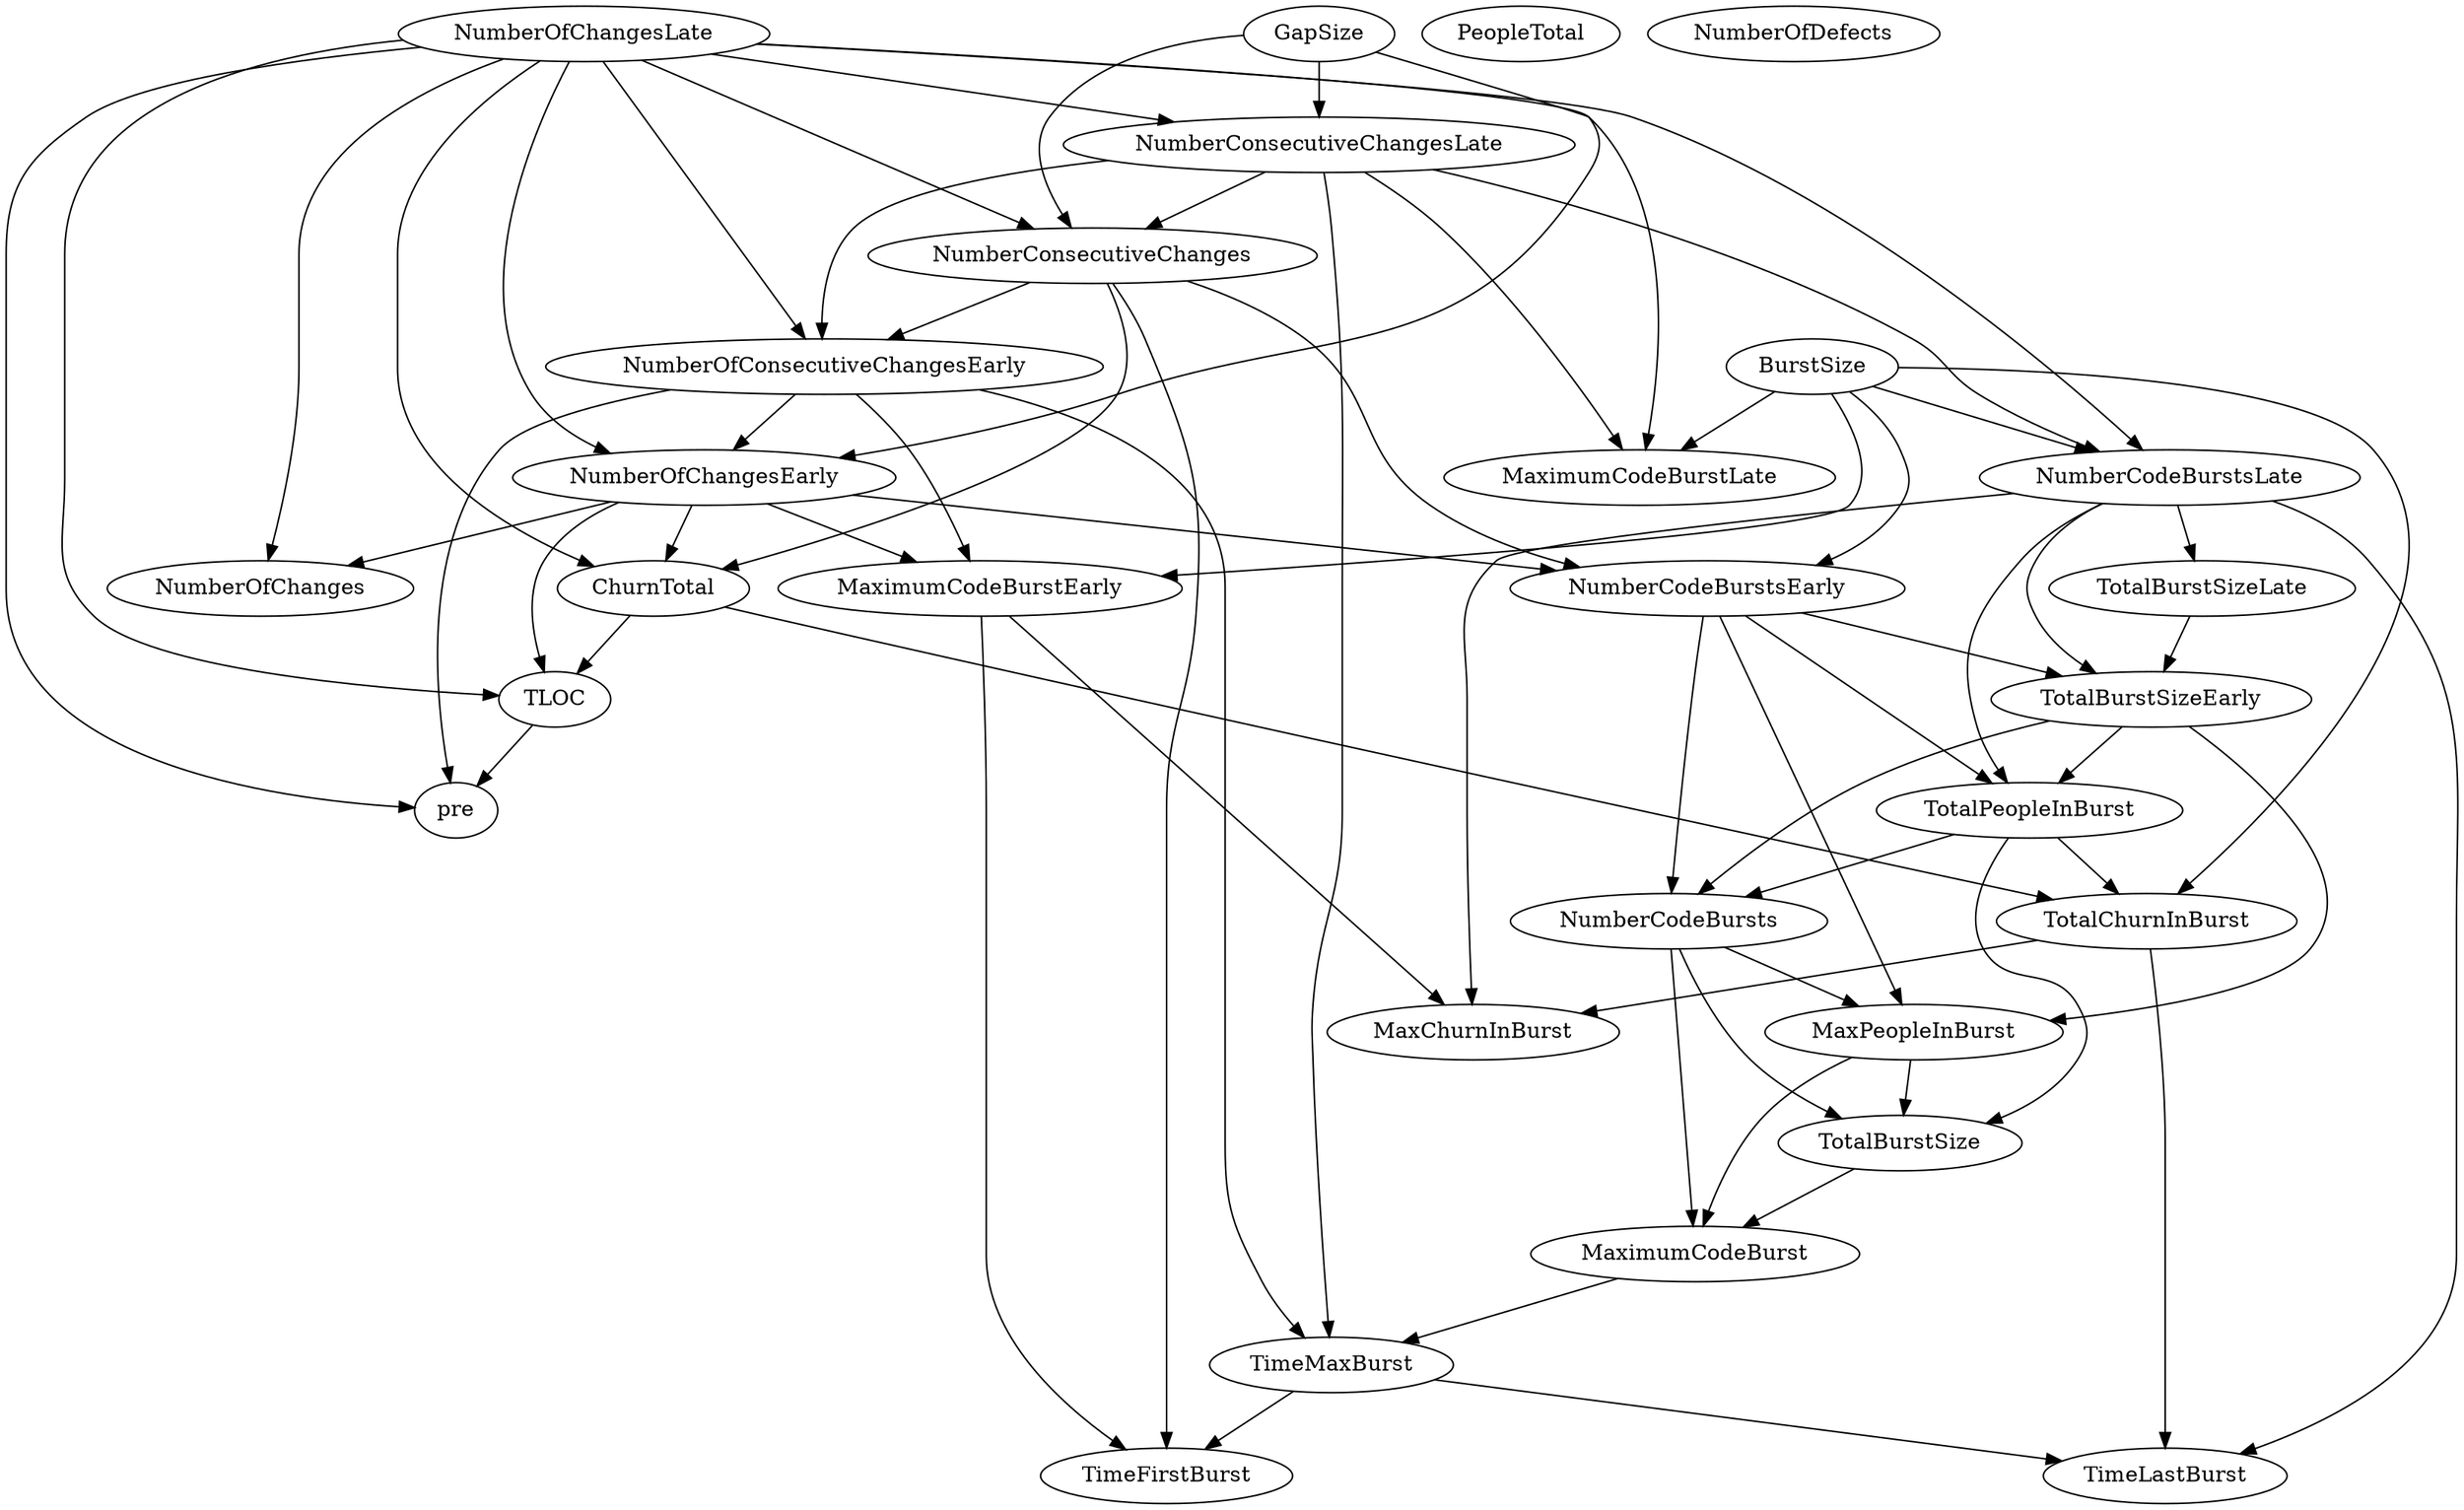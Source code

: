 digraph {
   TotalPeopleInBurst;
   MaximumCodeBurstLate;
   NumberOfChanges;
   MaxPeopleInBurst;
   TotalBurstSizeLate;
   NumberCodeBurstsLate;
   NumberOfChangesLate;
   NumberOfChangesEarly;
   MaxChurnInBurst;
   MaximumCodeBurstEarly;
   NumberCodeBurstsEarly;
   TimeFirstBurst;
   TotalChurnInBurst;
   ChurnTotal;
   MaximumCodeBurst;
   NumberOfConsecutiveChangesEarly;
   NumberConsecutiveChangesLate;
   TotalBurstSizeEarly;
   TotalBurstSize;
   TimeMaxBurst;
   NumberConsecutiveChanges;
   TimeLastBurst;
   NumberCodeBursts;
   PeopleTotal;
   pre;
   NumberOfDefects;
   TLOC;
   GapSize;
   BurstSize;
   TotalPeopleInBurst -> TotalChurnInBurst;
   TotalPeopleInBurst -> TotalBurstSize;
   TotalPeopleInBurst -> NumberCodeBursts;
   MaxPeopleInBurst -> MaximumCodeBurst;
   MaxPeopleInBurst -> TotalBurstSize;
   TotalBurstSizeLate -> TotalBurstSizeEarly;
   NumberCodeBurstsLate -> TotalPeopleInBurst;
   NumberCodeBurstsLate -> TotalBurstSizeLate;
   NumberCodeBurstsLate -> MaxChurnInBurst;
   NumberCodeBurstsLate -> TotalBurstSizeEarly;
   NumberCodeBurstsLate -> TimeLastBurst;
   NumberOfChangesLate -> MaximumCodeBurstLate;
   NumberOfChangesLate -> NumberOfChanges;
   NumberOfChangesLate -> NumberCodeBurstsLate;
   NumberOfChangesLate -> NumberOfChangesEarly;
   NumberOfChangesLate -> ChurnTotal;
   NumberOfChangesLate -> NumberOfConsecutiveChangesEarly;
   NumberOfChangesLate -> NumberConsecutiveChangesLate;
   NumberOfChangesLate -> NumberConsecutiveChanges;
   NumberOfChangesLate -> pre;
   NumberOfChangesLate -> TLOC;
   NumberOfChangesEarly -> NumberOfChanges;
   NumberOfChangesEarly -> MaximumCodeBurstEarly;
   NumberOfChangesEarly -> NumberCodeBurstsEarly;
   NumberOfChangesEarly -> ChurnTotal;
   NumberOfChangesEarly -> TLOC;
   MaximumCodeBurstEarly -> MaxChurnInBurst;
   MaximumCodeBurstEarly -> TimeFirstBurst;
   NumberCodeBurstsEarly -> TotalPeopleInBurst;
   NumberCodeBurstsEarly -> MaxPeopleInBurst;
   NumberCodeBurstsEarly -> TotalBurstSizeEarly;
   NumberCodeBurstsEarly -> NumberCodeBursts;
   TotalChurnInBurst -> MaxChurnInBurst;
   TotalChurnInBurst -> TimeLastBurst;
   ChurnTotal -> TotalChurnInBurst;
   ChurnTotal -> TLOC;
   MaximumCodeBurst -> TimeMaxBurst;
   NumberOfConsecutiveChangesEarly -> NumberOfChangesEarly;
   NumberOfConsecutiveChangesEarly -> MaximumCodeBurstEarly;
   NumberOfConsecutiveChangesEarly -> TimeMaxBurst;
   NumberOfConsecutiveChangesEarly -> pre;
   NumberConsecutiveChangesLate -> MaximumCodeBurstLate;
   NumberConsecutiveChangesLate -> NumberCodeBurstsLate;
   NumberConsecutiveChangesLate -> NumberOfConsecutiveChangesEarly;
   NumberConsecutiveChangesLate -> TimeMaxBurst;
   NumberConsecutiveChangesLate -> NumberConsecutiveChanges;
   TotalBurstSizeEarly -> TotalPeopleInBurst;
   TotalBurstSizeEarly -> MaxPeopleInBurst;
   TotalBurstSizeEarly -> NumberCodeBursts;
   TotalBurstSize -> MaximumCodeBurst;
   TimeMaxBurst -> TimeFirstBurst;
   TimeMaxBurst -> TimeLastBurst;
   NumberConsecutiveChanges -> NumberCodeBurstsEarly;
   NumberConsecutiveChanges -> TimeFirstBurst;
   NumberConsecutiveChanges -> ChurnTotal;
   NumberConsecutiveChanges -> NumberOfConsecutiveChangesEarly;
   NumberCodeBursts -> MaxPeopleInBurst;
   NumberCodeBursts -> MaximumCodeBurst;
   NumberCodeBursts -> TotalBurstSize;
   TLOC -> pre;
   GapSize -> NumberOfChangesEarly;
   GapSize -> NumberConsecutiveChangesLate;
   GapSize -> NumberConsecutiveChanges;
   BurstSize -> MaximumCodeBurstLate;
   BurstSize -> NumberCodeBurstsLate;
   BurstSize -> MaximumCodeBurstEarly;
   BurstSize -> NumberCodeBurstsEarly;
   BurstSize -> TotalChurnInBurst;
}
